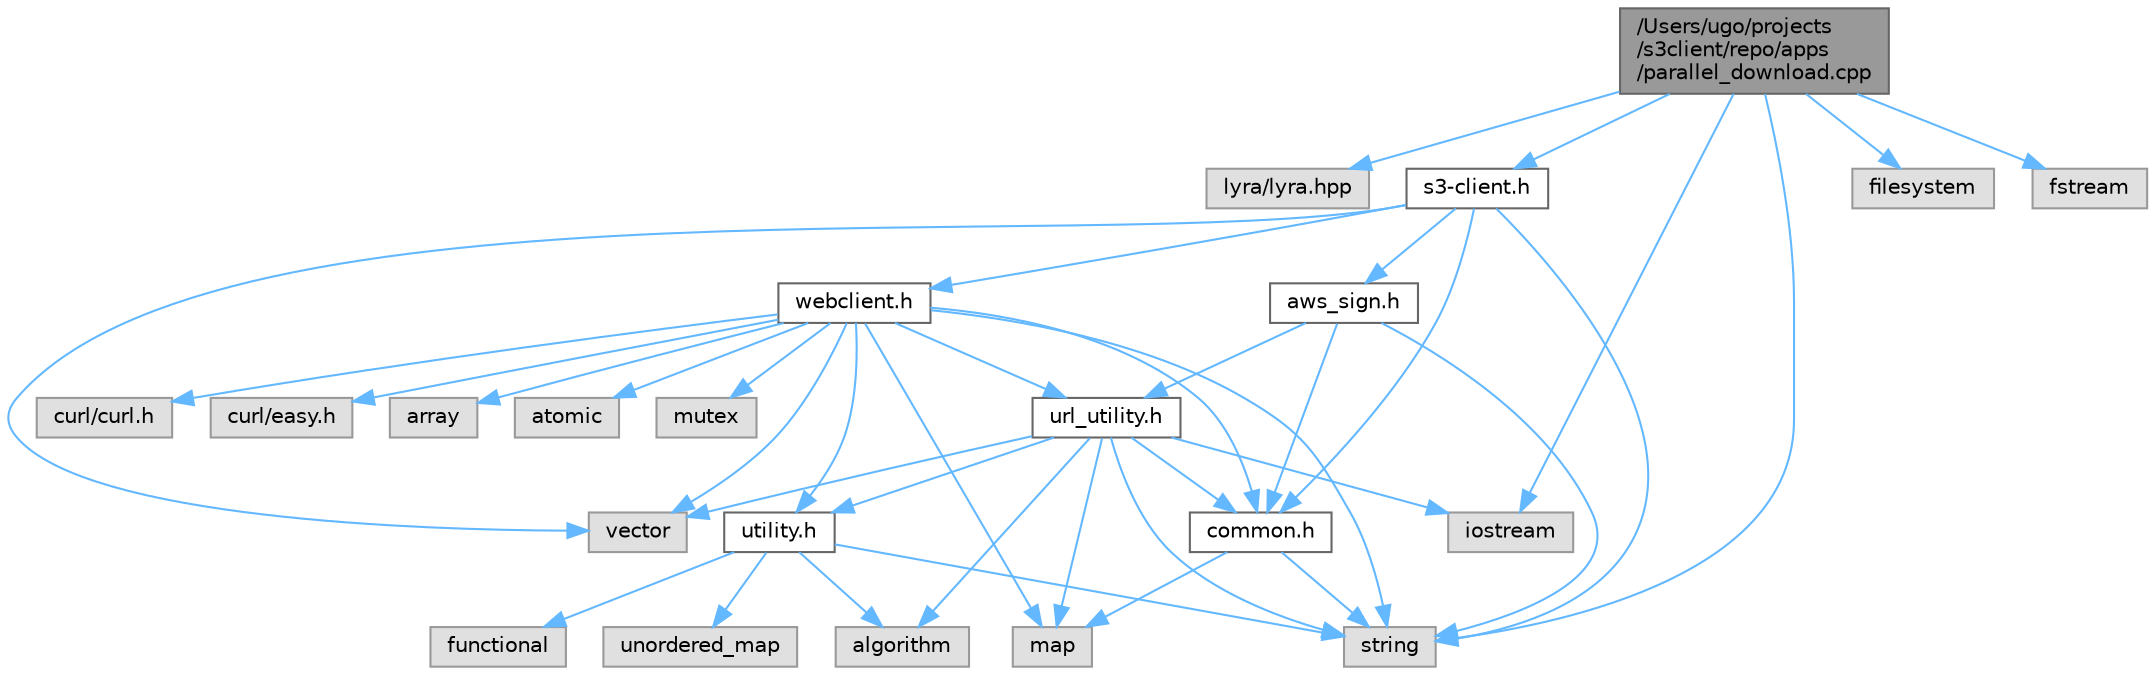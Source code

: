 digraph "/Users/ugo/projects/s3client/repo/apps/parallel_download.cpp"
{
 // INTERACTIVE_SVG=YES
 // LATEX_PDF_SIZE
  bgcolor="transparent";
  edge [fontname=Helvetica,fontsize=10,labelfontname=Helvetica,labelfontsize=10];
  node [fontname=Helvetica,fontsize=10,shape=box,height=0.2,width=0.4];
  Node1 [id="Node000001",label="/Users/ugo/projects\l/s3client/repo/apps\l/parallel_download.cpp",height=0.2,width=0.4,color="gray40", fillcolor="grey60", style="filled", fontcolor="black",tooltip="Parallel object download download from S3 service."];
  Node1 -> Node2 [id="edge1_Node000001_Node000002",color="steelblue1",style="solid",tooltip=" "];
  Node2 [id="Node000002",label="lyra/lyra.hpp",height=0.2,width=0.4,color="grey60", fillcolor="#E0E0E0", style="filled",tooltip=" "];
  Node1 -> Node3 [id="edge2_Node000001_Node000003",color="steelblue1",style="solid",tooltip=" "];
  Node3 [id="Node000003",label="s3-client.h",height=0.2,width=0.4,color="grey40", fillcolor="white", style="filled",URL="$s3-client_8h.html",tooltip="declaration of functions and data types for sending S3 requests, signing URLs and downloading and upl..."];
  Node3 -> Node4 [id="edge3_Node000003_Node000004",color="steelblue1",style="solid",tooltip=" "];
  Node4 [id="Node000004",label="aws_sign.h",height=0.2,width=0.4,color="grey40", fillcolor="white", style="filled",URL="$aws__sign_8h.html",tooltip="Public interface to signing URLs and HTTP headers with the S3v4 protocol standard."];
  Node4 -> Node5 [id="edge4_Node000004_Node000005",color="steelblue1",style="solid",tooltip=" "];
  Node5 [id="Node000005",label="common.h",height=0.2,width=0.4,color="grey40", fillcolor="white", style="filled",URL="$common_8h.html",tooltip="Common definitions."];
  Node5 -> Node6 [id="edge5_Node000005_Node000006",color="steelblue1",style="solid",tooltip=" "];
  Node6 [id="Node000006",label="map",height=0.2,width=0.4,color="grey60", fillcolor="#E0E0E0", style="filled",tooltip=" "];
  Node5 -> Node7 [id="edge6_Node000005_Node000007",color="steelblue1",style="solid",tooltip=" "];
  Node7 [id="Node000007",label="string",height=0.2,width=0.4,color="grey60", fillcolor="#E0E0E0", style="filled",tooltip=" "];
  Node4 -> Node8 [id="edge7_Node000004_Node000008",color="steelblue1",style="solid",tooltip=" "];
  Node8 [id="Node000008",label="url_utility.h",height=0.2,width=0.4,color="grey40", fillcolor="white", style="filled",URL="$url__utility_8h.html",tooltip="Internal utility functions to process and parse text and URLs and create S3 signature keys."];
  Node8 -> Node9 [id="edge8_Node000008_Node000009",color="steelblue1",style="solid",tooltip=" "];
  Node9 [id="Node000009",label="algorithm",height=0.2,width=0.4,color="grey60", fillcolor="#E0E0E0", style="filled",tooltip=" "];
  Node8 -> Node10 [id="edge9_Node000008_Node000010",color="steelblue1",style="solid",tooltip=" "];
  Node10 [id="Node000010",label="iostream",height=0.2,width=0.4,color="grey60", fillcolor="#E0E0E0", style="filled",tooltip=" "];
  Node8 -> Node6 [id="edge10_Node000008_Node000006",color="steelblue1",style="solid",tooltip=" "];
  Node8 -> Node7 [id="edge11_Node000008_Node000007",color="steelblue1",style="solid",tooltip=" "];
  Node8 -> Node11 [id="edge12_Node000008_Node000011",color="steelblue1",style="solid",tooltip=" "];
  Node11 [id="Node000011",label="vector",height=0.2,width=0.4,color="grey60", fillcolor="#E0E0E0", style="filled",tooltip=" "];
  Node8 -> Node5 [id="edge13_Node000008_Node000005",color="steelblue1",style="solid",tooltip=" "];
  Node8 -> Node12 [id="edge14_Node000008_Node000012",color="steelblue1",style="solid",tooltip=" "];
  Node12 [id="Node000012",label="utility.h",height=0.2,width=0.4,color="grey40", fillcolor="white", style="filled",URL="$lib_2include_2utility_8h.html",tooltip="internal utility functions"];
  Node12 -> Node9 [id="edge15_Node000012_Node000009",color="steelblue1",style="solid",tooltip=" "];
  Node12 -> Node13 [id="edge16_Node000012_Node000013",color="steelblue1",style="solid",tooltip=" "];
  Node13 [id="Node000013",label="functional",height=0.2,width=0.4,color="grey60", fillcolor="#E0E0E0", style="filled",tooltip=" "];
  Node12 -> Node7 [id="edge17_Node000012_Node000007",color="steelblue1",style="solid",tooltip=" "];
  Node12 -> Node14 [id="edge18_Node000012_Node000014",color="steelblue1",style="solid",tooltip=" "];
  Node14 [id="Node000014",label="unordered_map",height=0.2,width=0.4,color="grey60", fillcolor="#E0E0E0", style="filled",tooltip=" "];
  Node4 -> Node7 [id="edge19_Node000004_Node000007",color="steelblue1",style="solid",tooltip=" "];
  Node3 -> Node5 [id="edge20_Node000003_Node000005",color="steelblue1",style="solid",tooltip=" "];
  Node3 -> Node15 [id="edge21_Node000003_Node000015",color="steelblue1",style="solid",tooltip=" "];
  Node15 [id="Node000015",label="webclient.h",height=0.2,width=0.4,color="grey40", fillcolor="white", style="filled",URL="$webclient_8h.html",tooltip="declaration of WebClient class wrapping libcurl to send web requests."];
  Node15 -> Node16 [id="edge22_Node000015_Node000016",color="steelblue1",style="solid",tooltip=" "];
  Node16 [id="Node000016",label="curl/curl.h",height=0.2,width=0.4,color="grey60", fillcolor="#E0E0E0", style="filled",tooltip=" "];
  Node15 -> Node17 [id="edge23_Node000015_Node000017",color="steelblue1",style="solid",tooltip=" "];
  Node17 [id="Node000017",label="curl/easy.h",height=0.2,width=0.4,color="grey60", fillcolor="#E0E0E0", style="filled",tooltip=" "];
  Node15 -> Node18 [id="edge24_Node000015_Node000018",color="steelblue1",style="solid",tooltip=" "];
  Node18 [id="Node000018",label="array",height=0.2,width=0.4,color="grey60", fillcolor="#E0E0E0", style="filled",tooltip=" "];
  Node15 -> Node19 [id="edge25_Node000015_Node000019",color="steelblue1",style="solid",tooltip=" "];
  Node19 [id="Node000019",label="atomic",height=0.2,width=0.4,color="grey60", fillcolor="#E0E0E0", style="filled",tooltip=" "];
  Node15 -> Node6 [id="edge26_Node000015_Node000006",color="steelblue1",style="solid",tooltip=" "];
  Node15 -> Node20 [id="edge27_Node000015_Node000020",color="steelblue1",style="solid",tooltip=" "];
  Node20 [id="Node000020",label="mutex",height=0.2,width=0.4,color="grey60", fillcolor="#E0E0E0", style="filled",tooltip=" "];
  Node15 -> Node7 [id="edge28_Node000015_Node000007",color="steelblue1",style="solid",tooltip=" "];
  Node15 -> Node11 [id="edge29_Node000015_Node000011",color="steelblue1",style="solid",tooltip=" "];
  Node15 -> Node5 [id="edge30_Node000015_Node000005",color="steelblue1",style="solid",tooltip=" "];
  Node15 -> Node8 [id="edge31_Node000015_Node000008",color="steelblue1",style="solid",tooltip=" "];
  Node15 -> Node12 [id="edge32_Node000015_Node000012",color="steelblue1",style="solid",tooltip=" "];
  Node3 -> Node7 [id="edge33_Node000003_Node000007",color="steelblue1",style="solid",tooltip=" "];
  Node3 -> Node11 [id="edge34_Node000003_Node000011",color="steelblue1",style="solid",tooltip=" "];
  Node1 -> Node21 [id="edge35_Node000001_Node000021",color="steelblue1",style="solid",tooltip=" "];
  Node21 [id="Node000021",label="filesystem",height=0.2,width=0.4,color="grey60", fillcolor="#E0E0E0", style="filled",tooltip=" "];
  Node1 -> Node22 [id="edge36_Node000001_Node000022",color="steelblue1",style="solid",tooltip=" "];
  Node22 [id="Node000022",label="fstream",height=0.2,width=0.4,color="grey60", fillcolor="#E0E0E0", style="filled",tooltip=" "];
  Node1 -> Node10 [id="edge37_Node000001_Node000010",color="steelblue1",style="solid",tooltip=" "];
  Node1 -> Node7 [id="edge38_Node000001_Node000007",color="steelblue1",style="solid",tooltip=" "];
}
